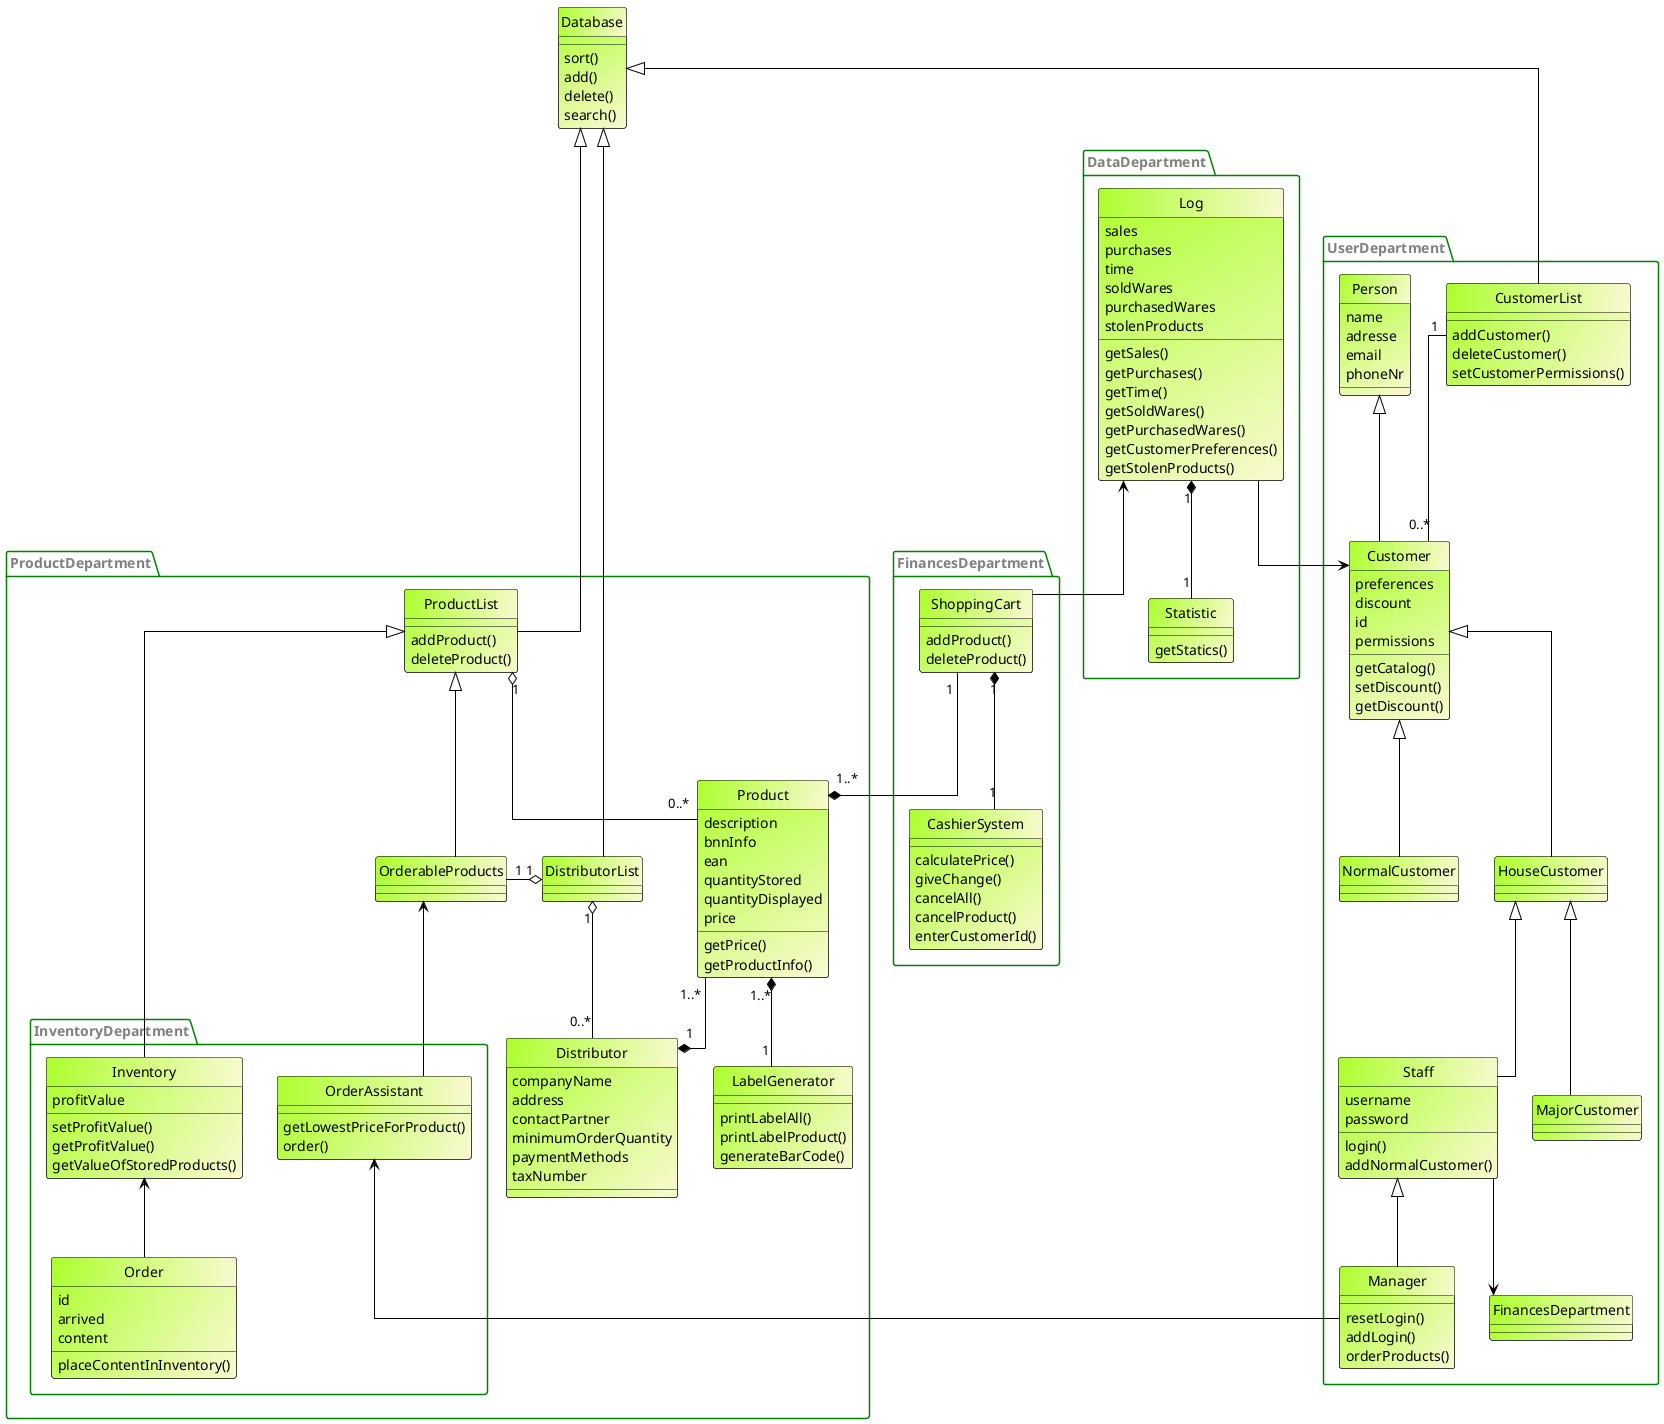 @startuml
skinparam linetype ortho
'skinparam groupInheritance 3
'skinparam handwritten true
hide circle

skinparam class {
	'BackgroundColor Lavender
	BackgroundColor #GreenYellow/LightGoldenRodYellow
    BorderColor Black
    ArrowColor  Black
}

skinparam package {
    FontColor Grey
    BorderColor Green
    shadowing false
}

class Database{
    sort()
    add()
    delete()
    search()
}

package UserDepartment {

class CustomerList{
    addCustomer()
    deleteCustomer()
    setCustomerPermissions()
}

class Person{
    name
    adresse
    email
    phoneNr
}


class Customer{
    preferences
    discount
    id
    permissions
    getCatalog()
    setDiscount()
    getDiscount()
}

class Manager{
    resetLogin()
    addLogin()
    orderProducts()
}


Person ^-- Customer


Staff ^-- Manager


Customer ^-- NormalCustomer
Customer ^-- HouseCustomer
HouseCustomer ^-- MajorCustomer
HouseCustomer ^-- Staff


class Staff{
    '== attributes =='
    username
    password

    '=== methods ===='
    login()
    addNormalCustomer()
}


CustomerList "1" -- "0..*" Customer
Database ^-- CustomerList

Staff --> FinancesDepartment

}






package ProductDepartment{
    class Product{
        '== attributes =='
        description
        bnnInfo
        ean
        quantityStored
        quantityDisplayed
        price

        getPrice()
        getProductInfo()

    }

    class ProductList{
        addProduct()
        deleteProduct()
    }

    class DistributorList{

    }

    class OrderableProducts{

    }

    class LabelGenerator{
        printLabelAll()
        printLabelProduct()
        generateBarCode()
    }

    class Distributor{
        '== attributes =='
        companyName
        address
        contactPartner
        minimumOrderQuantity
        paymentMethods
        taxNumber
    }

    OrderableProducts "1" -left-o "1" DistributorList
    DistributorList "1" o-- "0..*" Distributor

    Database ^-- DistributorList




    ProductList -up-^ Database
    ProductList "1" o-- "0..*" Product
    Product "1..*" *-- "1" LabelGenerator
    ProductList ^-- OrderableProducts

    Product "1..*" --* "1" Distributor

    package InventoryDepartment{

        class Order{
            id
            arrived
            content

            placeContentInInventory()
        }

        class OrderAssistant{
            getLowestPriceForProduct()
            order()
        }

        class Inventory {
            profitValue

            setProfitValue()
            getProfitValue()
            getValueOfStoredProducts()
        }

        Order -up-> Inventory
        OrderableProducts <-- OrderAssistant
        ProductList ^-- Inventory
        OrderAssistant <-- Manager

    }

}

package DataDepartment {


    class Log{
        sales
        purchases
        time
        soldWares
        purchasedWares
        stolenProducts


        getSales()
        getPurchases()
        getTime()
        getSoldWares()
        getPurchasedWares()
        getCustomerPreferences()
        getStolenProducts()
    }

    class Statistic{
        getStatics()
    }

    Log "1" *-- "1" Statistic
    Log -right-> Customer


}

package FinancesDepartment {


    class ShoppingCart{
        addProduct()
        deleteProduct()

    }

    class CashierSystem{
        calculatePrice()
        giveChange()
        cancelAll()
        cancelProduct()
        enterCustomerId()
    }

    Log <-- ShoppingCart

    ShoppingCart "1" *-- "1" CashierSystem

    ShoppingCart "1" --* "1..*" Product



}

@enduml